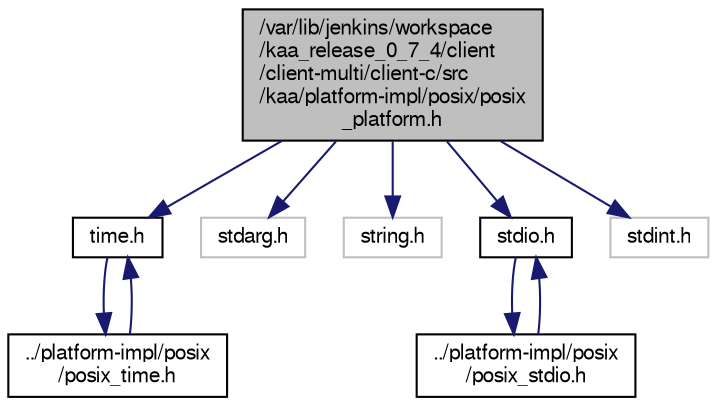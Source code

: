 digraph "/var/lib/jenkins/workspace/kaa_release_0_7_4/client/client-multi/client-c/src/kaa/platform-impl/posix/posix_platform.h"
{
  bgcolor="transparent";
  edge [fontname="FreeSans",fontsize="10",labelfontname="FreeSans",labelfontsize="10"];
  node [fontname="FreeSans",fontsize="10",shape=record];
  Node1 [label="/var/lib/jenkins/workspace\l/kaa_release_0_7_4/client\l/client-multi/client-c/src\l/kaa/platform-impl/posix/posix\l_platform.h",height=0.2,width=0.4,color="black", fillcolor="grey75", style="filled" fontcolor="black"];
  Node1 -> Node2 [color="midnightblue",fontsize="10",style="solid",fontname="FreeSans"];
  Node2 [label="time.h",height=0.2,width=0.4,color="black",URL="$time_8h.html"];
  Node2 -> Node3 [color="midnightblue",fontsize="10",style="solid",fontname="FreeSans"];
  Node3 [label="../platform-impl/posix\l/posix_time.h",height=0.2,width=0.4,color="black",URL="$posix__time_8h.html"];
  Node3 -> Node2 [color="midnightblue",fontsize="10",style="solid",fontname="FreeSans"];
  Node1 -> Node4 [color="midnightblue",fontsize="10",style="solid",fontname="FreeSans"];
  Node4 [label="stdarg.h",height=0.2,width=0.4,color="grey75"];
  Node1 -> Node5 [color="midnightblue",fontsize="10",style="solid",fontname="FreeSans"];
  Node5 [label="string.h",height=0.2,width=0.4,color="grey75"];
  Node1 -> Node6 [color="midnightblue",fontsize="10",style="solid",fontname="FreeSans"];
  Node6 [label="stdio.h",height=0.2,width=0.4,color="black",URL="$stdio_8h.html"];
  Node6 -> Node7 [color="midnightblue",fontsize="10",style="solid",fontname="FreeSans"];
  Node7 [label="../platform-impl/posix\l/posix_stdio.h",height=0.2,width=0.4,color="black",URL="$posix__stdio_8h.html"];
  Node7 -> Node6 [color="midnightblue",fontsize="10",style="solid",fontname="FreeSans"];
  Node1 -> Node8 [color="midnightblue",fontsize="10",style="solid",fontname="FreeSans"];
  Node8 [label="stdint.h",height=0.2,width=0.4,color="grey75"];
}
